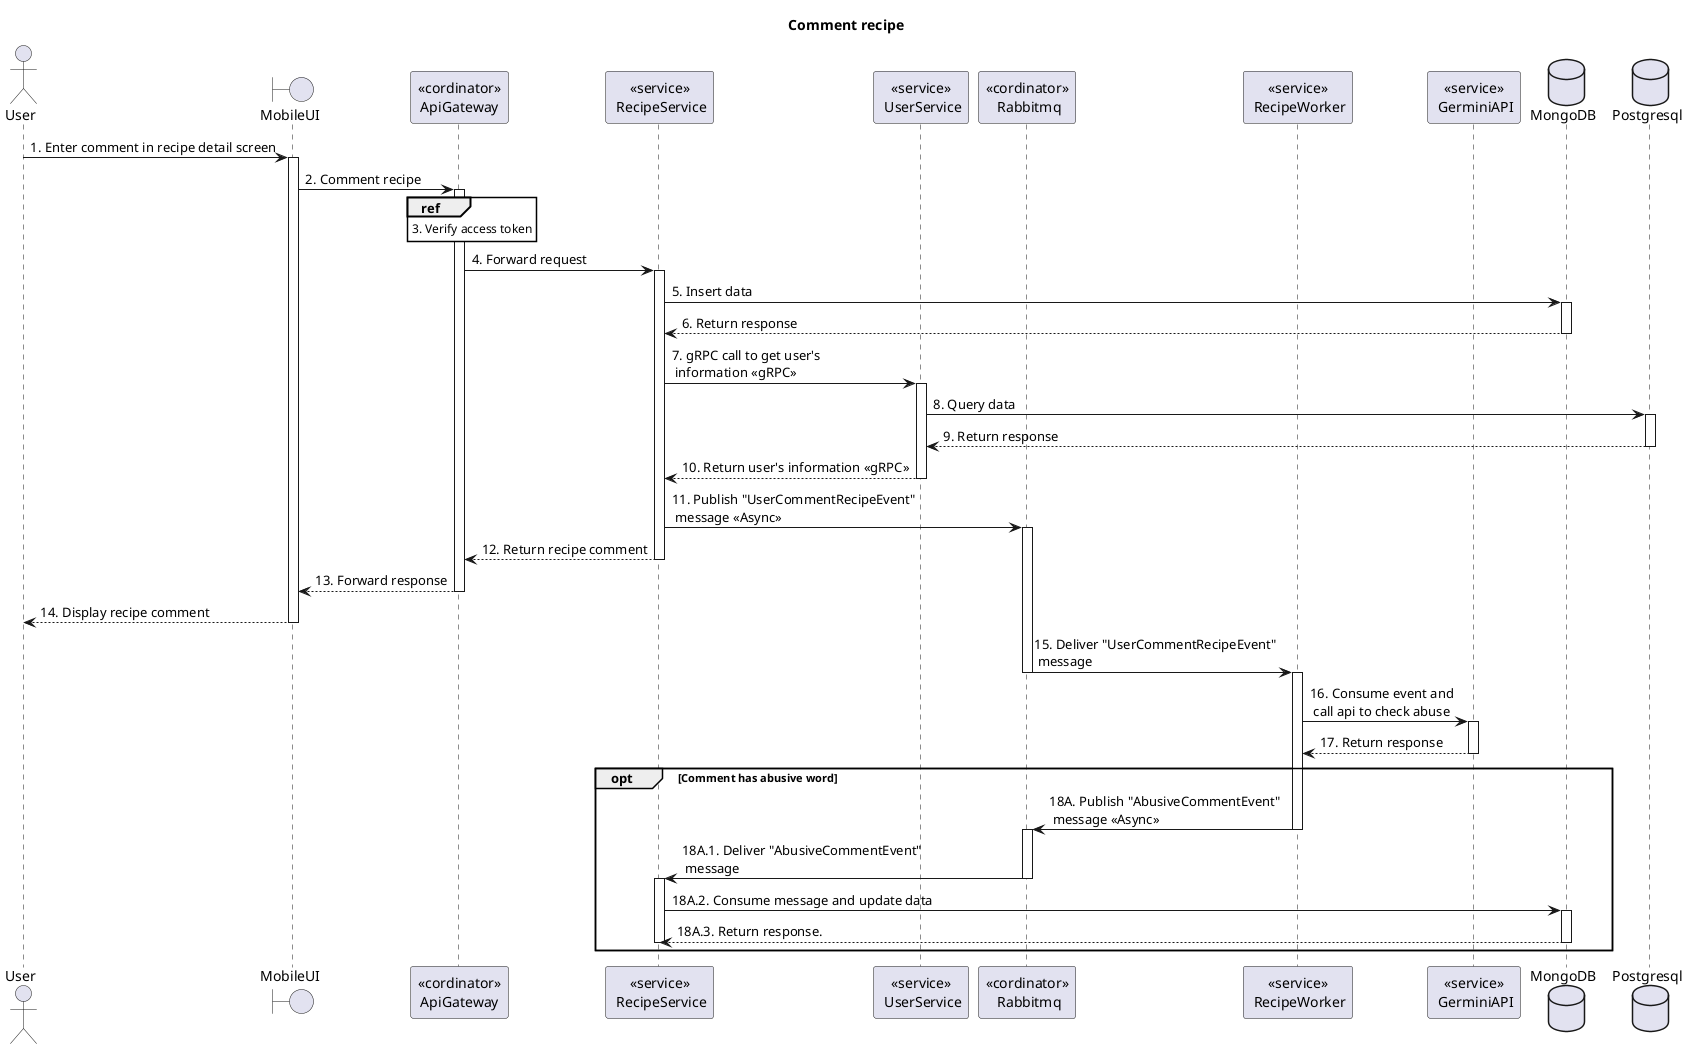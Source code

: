 @startuml Sequence
title "Comment recipe"
<style>
  sequenceDiagram {
    reference {
      BackGroundColor white
    }
}
</style>

actor User
boundary MobileUI
participant "<<cordinator>>\nApiGateway" as ApiGateway
participant "<<service>>\n RecipeService" as RecipeService
participant "<<service>>\n UserService" as UserService
participant "<<cordinator>>\n Rabbitmq" as Rabbitmq
participant "<<service>>\n RecipeWorker" as RecipeWorker
participant "<<service>>\n GerminiAPI" as GerminiAPI
database MongoDB
database Postgresql

User -> MobileUI++: 1. Enter comment in recipe detail screen

MobileUI -> ApiGateway++: 2. Comment recipe

ref over ApiGateway: 3. Verify access token

ApiGateway -> RecipeService++: 4. Forward request

RecipeService -> MongoDB++: 5. Insert data
RecipeService <-- MongoDB--: 6. Return response

RecipeService -> UserService++: 7. gRPC call to get user's \n information <<gRPC>>
UserService -> Postgresql++: 8. Query data
UserService <-- Postgresql--: 9. Return response
RecipeService <-- UserService--: 10. Return user's information <<gRPC>>

RecipeService -> Rabbitmq++: 11. Publish "UserCommentRecipeEvent" \n message <<Async>>

ApiGateway <-- RecipeService--: 12. Return recipe comment
MobileUI <-- ApiGateway--: 13. Forward response
User <-- MobileUI--: 14. Display recipe comment

Rabbitmq -> RecipeWorker: 15. Deliver "UserCommentRecipeEvent"\n message
deactivate Rabbitmq
activate RecipeWorker

RecipeWorker -> GerminiAPI++: 16. Consume event and \n call api to check abuse
RecipeWorker <-- GerminiAPI--: 17. Return response

opt Comment has abusive word
    RecipeWorker -> Rabbitmq: 18A. Publish "AbusiveCommentEvent" \n message <<Async>>
    deactivate RecipeWorker
    activate Rabbitmq
    Rabbitmq -> RecipeService: 18A.1. Deliver "AbusiveCommentEvent"\n message
    deactivate Rabbitmq
    activate RecipeService
    RecipeService -> MongoDB++: 18A.2. Consume message and update data
    RecipeService <-- MongoDB--: 18A.3. Return response.
    deactivate RecipeService
end opt
@enduml
